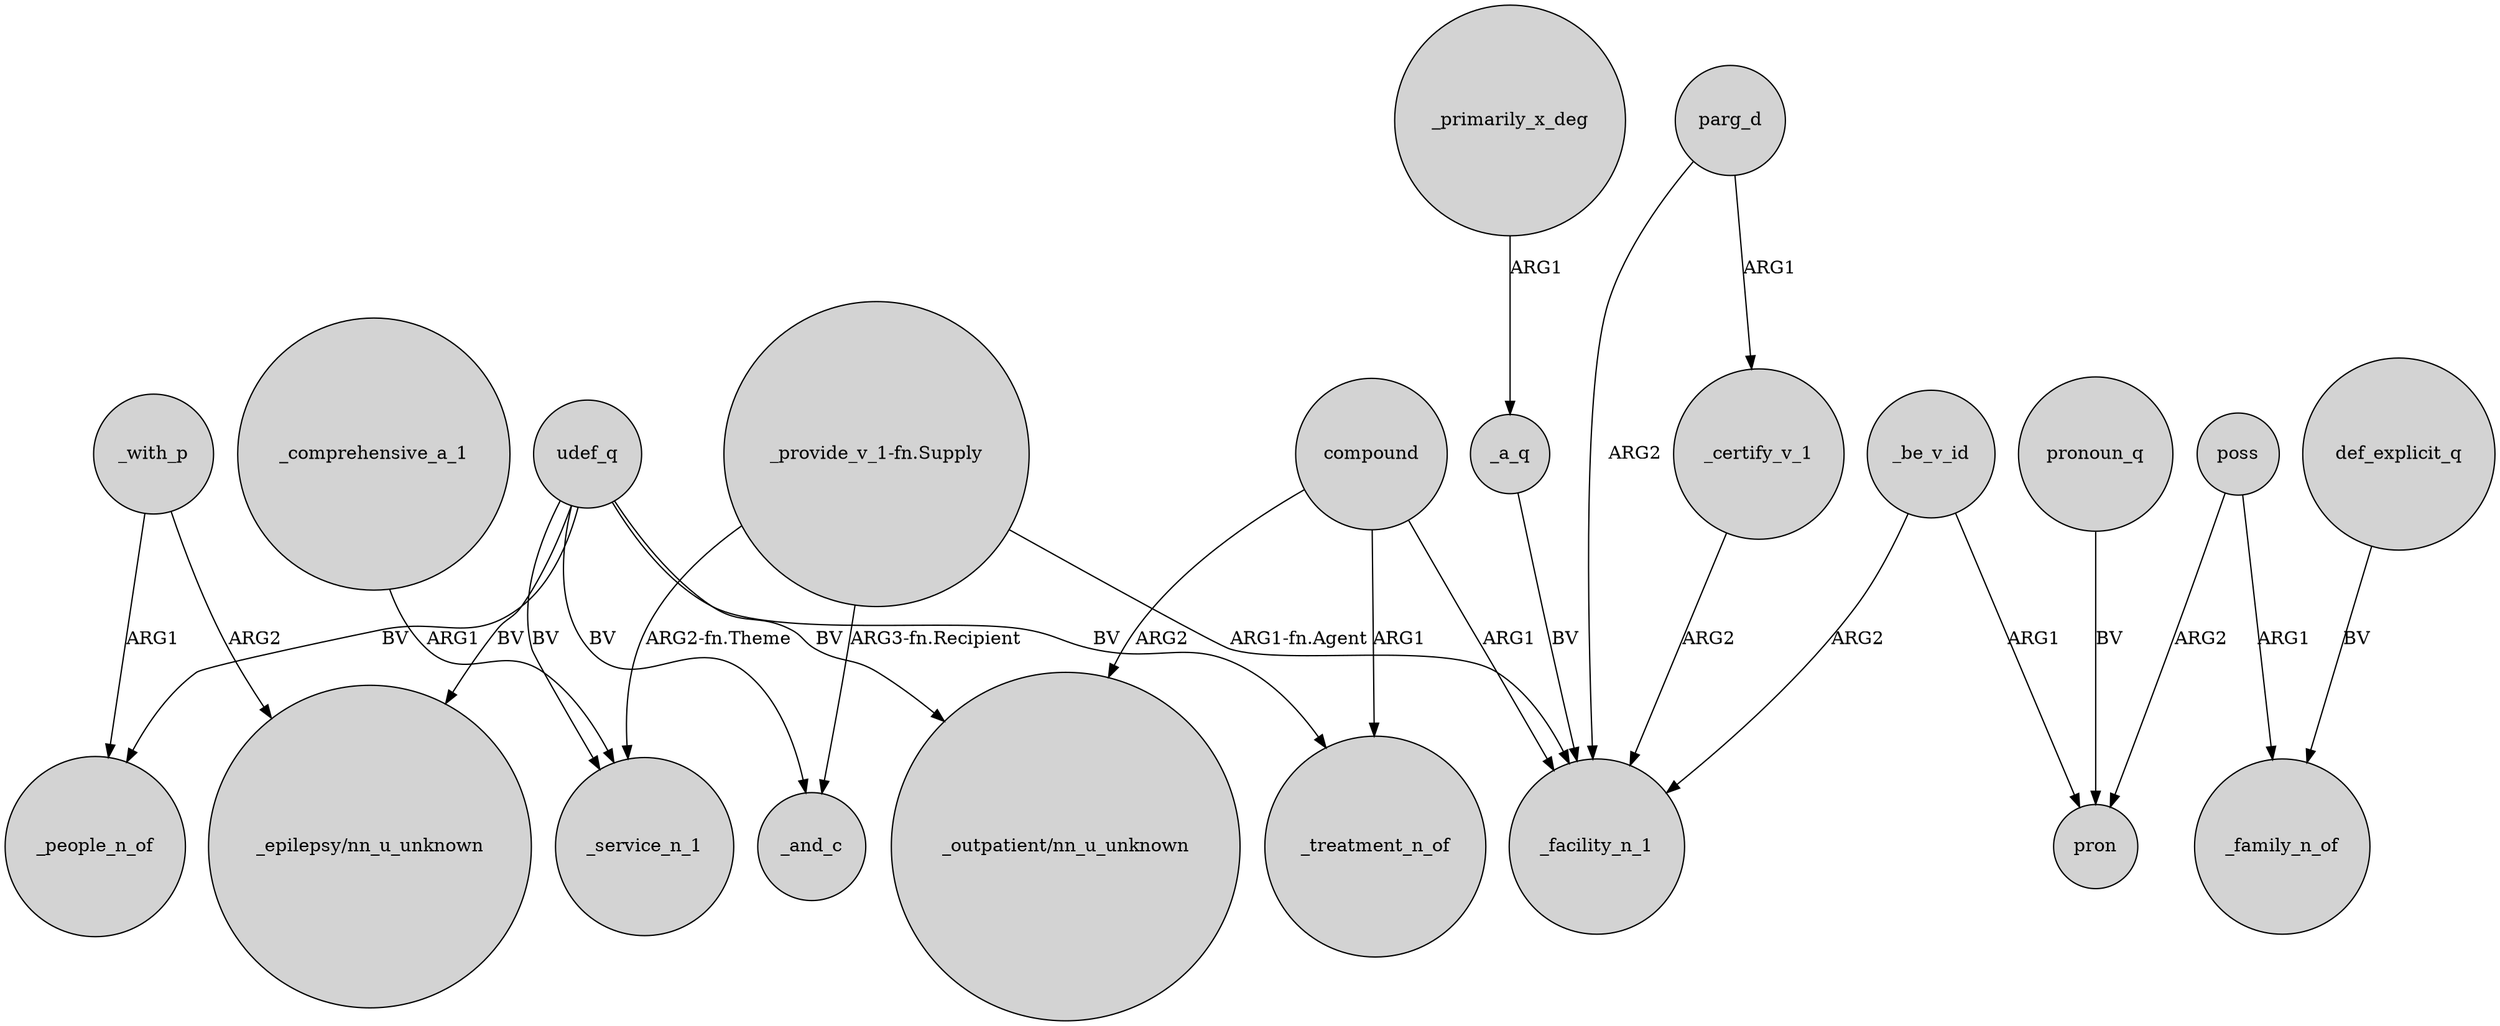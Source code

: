 digraph {
	node [shape=circle style=filled]
	compound -> "_outpatient/nn_u_unknown" [label=ARG2]
	_with_p -> "_epilepsy/nn_u_unknown" [label=ARG2]
	"_provide_v_1-fn.Supply" -> _service_n_1 [label="ARG2-fn.Theme"]
	poss -> pron [label=ARG2]
	"_provide_v_1-fn.Supply" -> _and_c [label="ARG3-fn.Recipient"]
	_certify_v_1 -> _facility_n_1 [label=ARG2]
	"_provide_v_1-fn.Supply" -> _facility_n_1 [label="ARG1-fn.Agent"]
	poss -> _family_n_of [label=ARG1]
	_be_v_id -> pron [label=ARG1]
	pronoun_q -> pron [label=BV]
	udef_q -> _people_n_of [label=BV]
	udef_q -> "_epilepsy/nn_u_unknown" [label=BV]
	udef_q -> _service_n_1 [label=BV]
	parg_d -> _certify_v_1 [label=ARG1]
	parg_d -> _facility_n_1 [label=ARG2]
	_a_q -> _facility_n_1 [label=BV]
	compound -> _facility_n_1 [label=ARG1]
	udef_q -> _treatment_n_of [label=BV]
	_with_p -> _people_n_of [label=ARG1]
	_be_v_id -> _facility_n_1 [label=ARG2]
	udef_q -> "_outpatient/nn_u_unknown" [label=BV]
	def_explicit_q -> _family_n_of [label=BV]
	_primarily_x_deg -> _a_q [label=ARG1]
	_comprehensive_a_1 -> _service_n_1 [label=ARG1]
	udef_q -> _and_c [label=BV]
	compound -> _treatment_n_of [label=ARG1]
}
